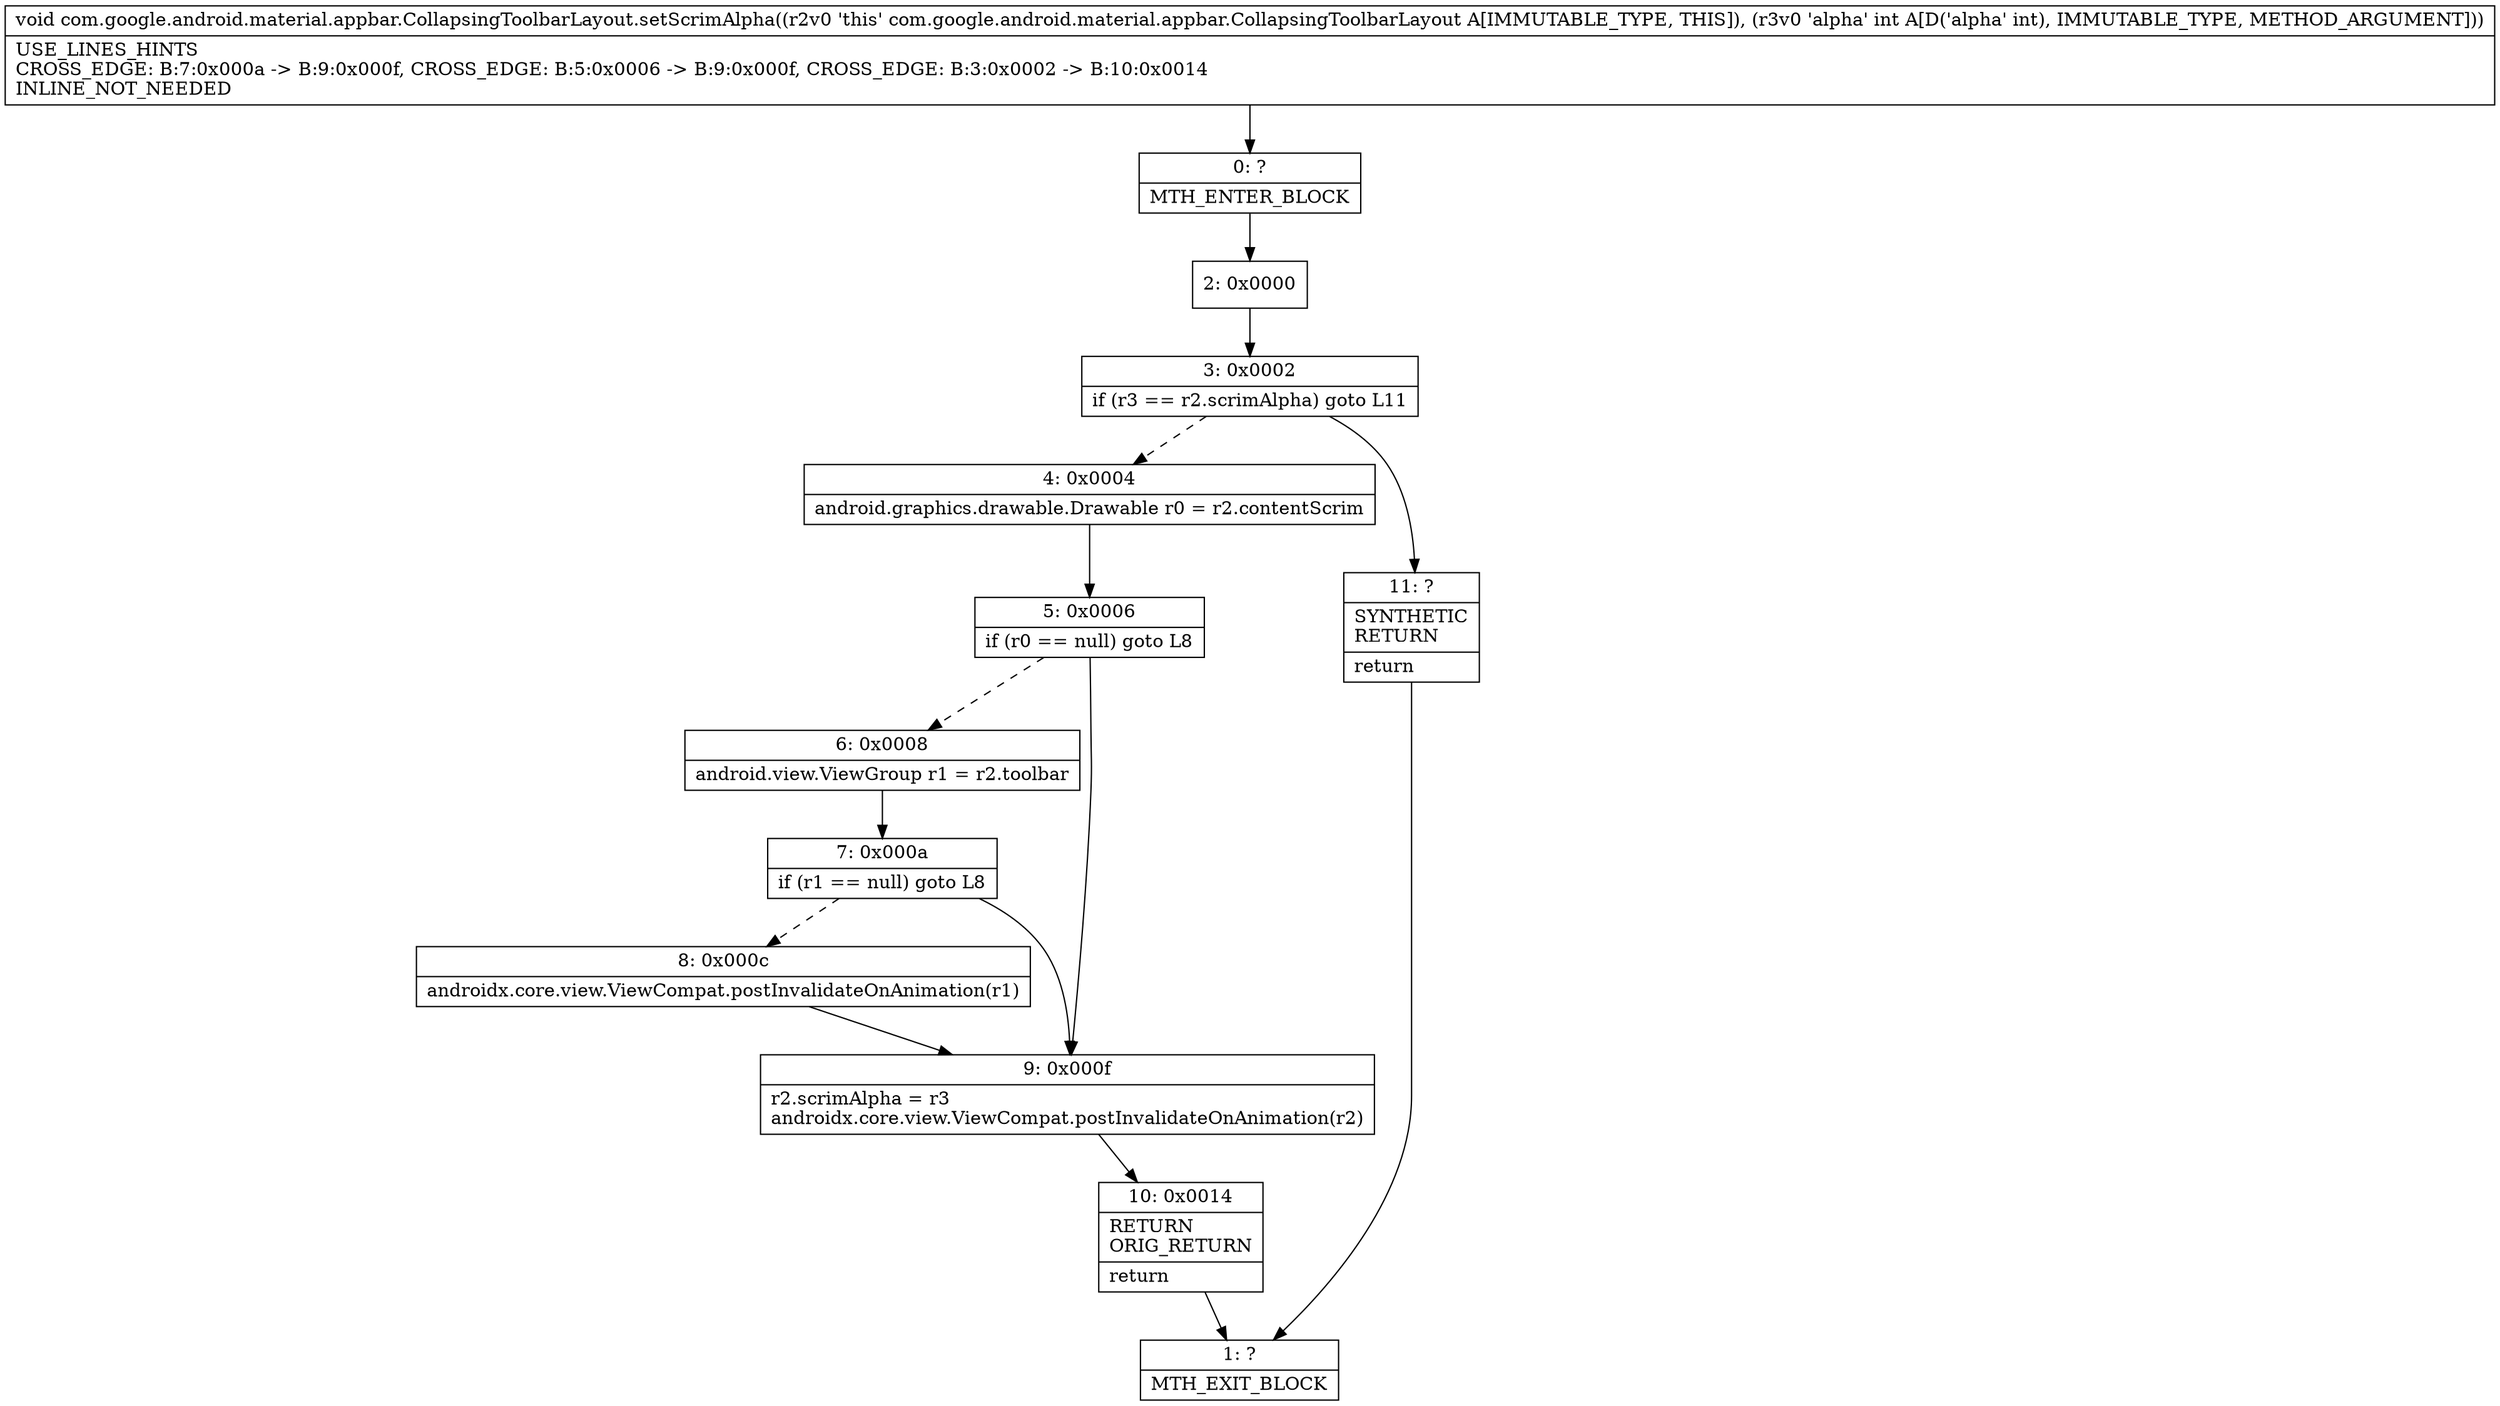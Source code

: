 digraph "CFG forcom.google.android.material.appbar.CollapsingToolbarLayout.setScrimAlpha(I)V" {
Node_0 [shape=record,label="{0\:\ ?|MTH_ENTER_BLOCK\l}"];
Node_2 [shape=record,label="{2\:\ 0x0000}"];
Node_3 [shape=record,label="{3\:\ 0x0002|if (r3 == r2.scrimAlpha) goto L11\l}"];
Node_4 [shape=record,label="{4\:\ 0x0004|android.graphics.drawable.Drawable r0 = r2.contentScrim\l}"];
Node_5 [shape=record,label="{5\:\ 0x0006|if (r0 == null) goto L8\l}"];
Node_6 [shape=record,label="{6\:\ 0x0008|android.view.ViewGroup r1 = r2.toolbar\l}"];
Node_7 [shape=record,label="{7\:\ 0x000a|if (r1 == null) goto L8\l}"];
Node_8 [shape=record,label="{8\:\ 0x000c|androidx.core.view.ViewCompat.postInvalidateOnAnimation(r1)\l}"];
Node_9 [shape=record,label="{9\:\ 0x000f|r2.scrimAlpha = r3\landroidx.core.view.ViewCompat.postInvalidateOnAnimation(r2)\l}"];
Node_10 [shape=record,label="{10\:\ 0x0014|RETURN\lORIG_RETURN\l|return\l}"];
Node_1 [shape=record,label="{1\:\ ?|MTH_EXIT_BLOCK\l}"];
Node_11 [shape=record,label="{11\:\ ?|SYNTHETIC\lRETURN\l|return\l}"];
MethodNode[shape=record,label="{void com.google.android.material.appbar.CollapsingToolbarLayout.setScrimAlpha((r2v0 'this' com.google.android.material.appbar.CollapsingToolbarLayout A[IMMUTABLE_TYPE, THIS]), (r3v0 'alpha' int A[D('alpha' int), IMMUTABLE_TYPE, METHOD_ARGUMENT]))  | USE_LINES_HINTS\lCROSS_EDGE: B:7:0x000a \-\> B:9:0x000f, CROSS_EDGE: B:5:0x0006 \-\> B:9:0x000f, CROSS_EDGE: B:3:0x0002 \-\> B:10:0x0014\lINLINE_NOT_NEEDED\l}"];
MethodNode -> Node_0;Node_0 -> Node_2;
Node_2 -> Node_3;
Node_3 -> Node_4[style=dashed];
Node_3 -> Node_11;
Node_4 -> Node_5;
Node_5 -> Node_6[style=dashed];
Node_5 -> Node_9;
Node_6 -> Node_7;
Node_7 -> Node_8[style=dashed];
Node_7 -> Node_9;
Node_8 -> Node_9;
Node_9 -> Node_10;
Node_10 -> Node_1;
Node_11 -> Node_1;
}

